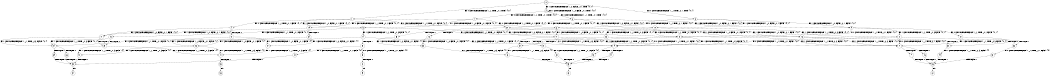 digraph BCG {
size = "7, 10.5";
center = TRUE;
node [shape = circle];
0 [peripheries = 2];
0 -> 1 [label = "EX !0 !ATOMIC_EXCH_BRANCH (1, +1, TRUE, +0, 1, TRUE) !{0, 1}"];
0 -> 2 [label = "EX !1 !ATOMIC_EXCH_BRANCH (1, +0, FALSE, +0, 1, TRUE) !{0, 1}"];
0 -> 3 [label = "EX !0 !ATOMIC_EXCH_BRANCH (1, +1, TRUE, +0, 1, TRUE) !{0, 1}"];
1 -> 4 [label = "EX !0 !ATOMIC_EXCH_BRANCH (1, +1, TRUE, +0, 1, FALSE) !{0, 1}"];
1 -> 5 [label = "EX !1 !ATOMIC_EXCH_BRANCH (1, +0, FALSE, +0, 1, FALSE) !{0, 1}"];
1 -> 6 [label = "EX !0 !ATOMIC_EXCH_BRANCH (1, +1, TRUE, +0, 1, FALSE) !{0, 1}"];
2 -> 2 [label = "EX !1 !ATOMIC_EXCH_BRANCH (1, +0, FALSE, +0, 1, TRUE) !{0, 1}"];
2 -> 7 [label = "EX !0 !ATOMIC_EXCH_BRANCH (1, +1, TRUE, +0, 1, TRUE) !{0, 1}"];
2 -> 8 [label = "EX !0 !ATOMIC_EXCH_BRANCH (1, +1, TRUE, +0, 1, TRUE) !{0, 1}"];
3 -> 9 [label = "EX !1 !ATOMIC_EXCH_BRANCH (1, +0, FALSE, +0, 1, FALSE) !{0, 1}"];
3 -> 6 [label = "EX !0 !ATOMIC_EXCH_BRANCH (1, +1, TRUE, +0, 1, FALSE) !{0, 1}"];
3 -> 10 [label = "EX !1 !ATOMIC_EXCH_BRANCH (1, +0, FALSE, +0, 1, FALSE) !{0, 1}"];
4 -> 11 [label = "EX !1 !ATOMIC_EXCH_BRANCH (1, +0, FALSE, +0, 1, FALSE) !{0, 1}"];
4 -> 12 [label = "TERMINATE !0"];
5 -> 13 [label = "EX !0 !ATOMIC_EXCH_BRANCH (1, +1, TRUE, +0, 1, FALSE) !{0, 1}"];
5 -> 14 [label = "EX !1 !ATOMIC_EXCH_BRANCH (1, +1, TRUE, +0, 3, FALSE) !{0, 1}"];
5 -> 15 [label = "EX !0 !ATOMIC_EXCH_BRANCH (1, +1, TRUE, +0, 1, FALSE) !{0, 1}"];
6 -> 16 [label = "EX !1 !ATOMIC_EXCH_BRANCH (1, +0, FALSE, +0, 1, FALSE) !{0, 1}"];
6 -> 17 [label = "EX !1 !ATOMIC_EXCH_BRANCH (1, +0, FALSE, +0, 1, FALSE) !{0, 1}"];
6 -> 18 [label = "TERMINATE !0"];
7 -> 19 [label = "EX !0 !ATOMIC_EXCH_BRANCH (1, +1, TRUE, +0, 1, FALSE) !{0, 1}"];
7 -> 5 [label = "EX !1 !ATOMIC_EXCH_BRANCH (1, +0, FALSE, +0, 1, FALSE) !{0, 1}"];
7 -> 20 [label = "EX !0 !ATOMIC_EXCH_BRANCH (1, +1, TRUE, +0, 1, FALSE) !{0, 1}"];
8 -> 9 [label = "EX !1 !ATOMIC_EXCH_BRANCH (1, +0, FALSE, +0, 1, FALSE) !{0, 1}"];
8 -> 20 [label = "EX !0 !ATOMIC_EXCH_BRANCH (1, +1, TRUE, +0, 1, FALSE) !{0, 1}"];
8 -> 10 [label = "EX !1 !ATOMIC_EXCH_BRANCH (1, +0, FALSE, +0, 1, FALSE) !{0, 1}"];
9 -> 21 [label = "EX !0 !ATOMIC_EXCH_BRANCH (1, +1, TRUE, +0, 1, FALSE) !{0, 1}"];
9 -> 22 [label = "EX !1 !ATOMIC_EXCH_BRANCH (1, +1, TRUE, +0, 3, FALSE) !{0, 1}"];
9 -> 15 [label = "EX !0 !ATOMIC_EXCH_BRANCH (1, +1, TRUE, +0, 1, FALSE) !{0, 1}"];
10 -> 22 [label = "EX !1 !ATOMIC_EXCH_BRANCH (1, +1, TRUE, +0, 3, FALSE) !{0, 1}"];
10 -> 15 [label = "EX !0 !ATOMIC_EXCH_BRANCH (1, +1, TRUE, +0, 1, FALSE) !{0, 1}"];
10 -> 23 [label = "EX !1 !ATOMIC_EXCH_BRANCH (1, +1, TRUE, +0, 3, FALSE) !{0, 1}"];
11 -> 24 [label = "EX !1 !ATOMIC_EXCH_BRANCH (1, +1, TRUE, +0, 3, FALSE) !{0, 1}"];
11 -> 25 [label = "TERMINATE !0"];
12 -> 26 [label = "EX !1 !ATOMIC_EXCH_BRANCH (1, +0, FALSE, +0, 1, FALSE) !{1}"];
12 -> 27 [label = "EX !1 !ATOMIC_EXCH_BRANCH (1, +0, FALSE, +0, 1, FALSE) !{1}"];
13 -> 24 [label = "EX !1 !ATOMIC_EXCH_BRANCH (1, +1, TRUE, +0, 3, FALSE) !{0, 1}"];
13 -> 25 [label = "TERMINATE !0"];
14 -> 24 [label = "EX !0 !ATOMIC_EXCH_BRANCH (1, +1, TRUE, +0, 1, FALSE) !{0, 1}"];
14 -> 28 [label = "TERMINATE !1"];
14 -> 29 [label = "EX !0 !ATOMIC_EXCH_BRANCH (1, +1, TRUE, +0, 1, FALSE) !{0, 1}"];
15 -> 30 [label = "EX !1 !ATOMIC_EXCH_BRANCH (1, +1, TRUE, +0, 3, FALSE) !{0, 1}"];
15 -> 29 [label = "EX !1 !ATOMIC_EXCH_BRANCH (1, +1, TRUE, +0, 3, FALSE) !{0, 1}"];
15 -> 31 [label = "TERMINATE !0"];
16 -> 30 [label = "EX !1 !ATOMIC_EXCH_BRANCH (1, +1, TRUE, +0, 3, FALSE) !{0, 1}"];
16 -> 32 [label = "TERMINATE !0"];
17 -> 30 [label = "EX !1 !ATOMIC_EXCH_BRANCH (1, +1, TRUE, +0, 3, FALSE) !{0, 1}"];
17 -> 29 [label = "EX !1 !ATOMIC_EXCH_BRANCH (1, +1, TRUE, +0, 3, FALSE) !{0, 1}"];
17 -> 31 [label = "TERMINATE !0"];
18 -> 33 [label = "EX !1 !ATOMIC_EXCH_BRANCH (1, +0, FALSE, +0, 1, FALSE) !{1}"];
19 -> 11 [label = "EX !1 !ATOMIC_EXCH_BRANCH (1, +0, FALSE, +0, 1, FALSE) !{0, 1}"];
19 -> 34 [label = "TERMINATE !0"];
20 -> 16 [label = "EX !1 !ATOMIC_EXCH_BRANCH (1, +0, FALSE, +0, 1, FALSE) !{0, 1}"];
20 -> 17 [label = "EX !1 !ATOMIC_EXCH_BRANCH (1, +0, FALSE, +0, 1, FALSE) !{0, 1}"];
20 -> 35 [label = "TERMINATE !0"];
21 -> 30 [label = "EX !1 !ATOMIC_EXCH_BRANCH (1, +1, TRUE, +0, 3, FALSE) !{0, 1}"];
21 -> 32 [label = "TERMINATE !0"];
22 -> 30 [label = "EX !0 !ATOMIC_EXCH_BRANCH (1, +1, TRUE, +0, 1, FALSE) !{0, 1}"];
22 -> 36 [label = "TERMINATE !1"];
22 -> 29 [label = "EX !0 !ATOMIC_EXCH_BRANCH (1, +1, TRUE, +0, 1, FALSE) !{0, 1}"];
23 -> 29 [label = "EX !0 !ATOMIC_EXCH_BRANCH (1, +1, TRUE, +0, 1, FALSE) !{0, 1}"];
23 -> 37 [label = "TERMINATE !1"];
24 -> 38 [label = "TERMINATE !0"];
24 -> 39 [label = "TERMINATE !1"];
25 -> 40 [label = "EX !1 !ATOMIC_EXCH_BRANCH (1, +1, TRUE, +0, 3, FALSE) !{1}"];
25 -> 41 [label = "EX !1 !ATOMIC_EXCH_BRANCH (1, +1, TRUE, +0, 3, FALSE) !{1}"];
26 -> 40 [label = "EX !1 !ATOMIC_EXCH_BRANCH (1, +1, TRUE, +0, 3, FALSE) !{1}"];
26 -> 41 [label = "EX !1 !ATOMIC_EXCH_BRANCH (1, +1, TRUE, +0, 3, FALSE) !{1}"];
27 -> 41 [label = "EX !1 !ATOMIC_EXCH_BRANCH (1, +1, TRUE, +0, 3, FALSE) !{1}"];
28 -> 42 [label = "EX !0 !ATOMIC_EXCH_BRANCH (1, +1, TRUE, +0, 1, FALSE) !{0}"];
28 -> 43 [label = "EX !0 !ATOMIC_EXCH_BRANCH (1, +1, TRUE, +0, 1, FALSE) !{0}"];
29 -> 44 [label = "TERMINATE !0"];
29 -> 45 [label = "TERMINATE !1"];
30 -> 46 [label = "TERMINATE !0"];
30 -> 47 [label = "TERMINATE !1"];
31 -> 48 [label = "EX !1 !ATOMIC_EXCH_BRANCH (1, +1, TRUE, +0, 3, FALSE) !{1}"];
32 -> 49 [label = "EX !1 !ATOMIC_EXCH_BRANCH (1, +1, TRUE, +0, 3, FALSE) !{1}"];
33 -> 48 [label = "EX !1 !ATOMIC_EXCH_BRANCH (1, +1, TRUE, +0, 3, FALSE) !{1}"];
34 -> 26 [label = "EX !1 !ATOMIC_EXCH_BRANCH (1, +0, FALSE, +0, 1, FALSE) !{1}"];
34 -> 27 [label = "EX !1 !ATOMIC_EXCH_BRANCH (1, +0, FALSE, +0, 1, FALSE) !{1}"];
35 -> 33 [label = "EX !1 !ATOMIC_EXCH_BRANCH (1, +0, FALSE, +0, 1, FALSE) !{1}"];
36 -> 50 [label = "EX !0 !ATOMIC_EXCH_BRANCH (1, +1, TRUE, +0, 1, FALSE) !{0}"];
37 -> 51 [label = "EX !0 !ATOMIC_EXCH_BRANCH (1, +1, TRUE, +0, 1, FALSE) !{0}"];
38 -> 52 [label = "TERMINATE !1"];
39 -> 52 [label = "TERMINATE !0"];
40 -> 52 [label = "TERMINATE !1"];
41 -> 53 [label = "TERMINATE !1"];
42 -> 52 [label = "TERMINATE !0"];
43 -> 54 [label = "TERMINATE !0"];
44 -> 55 [label = "TERMINATE !1"];
45 -> 55 [label = "TERMINATE !0"];
46 -> 56 [label = "TERMINATE !1"];
47 -> 56 [label = "TERMINATE !0"];
48 -> 55 [label = "TERMINATE !1"];
49 -> 56 [label = "TERMINATE !1"];
50 -> 56 [label = "TERMINATE !0"];
51 -> 55 [label = "TERMINATE !0"];
52 -> 57 [label = "exit"];
53 -> 58 [label = "exit"];
54 -> 59 [label = "exit"];
55 -> 60 [label = "exit"];
56 -> 61 [label = "exit"];
}
